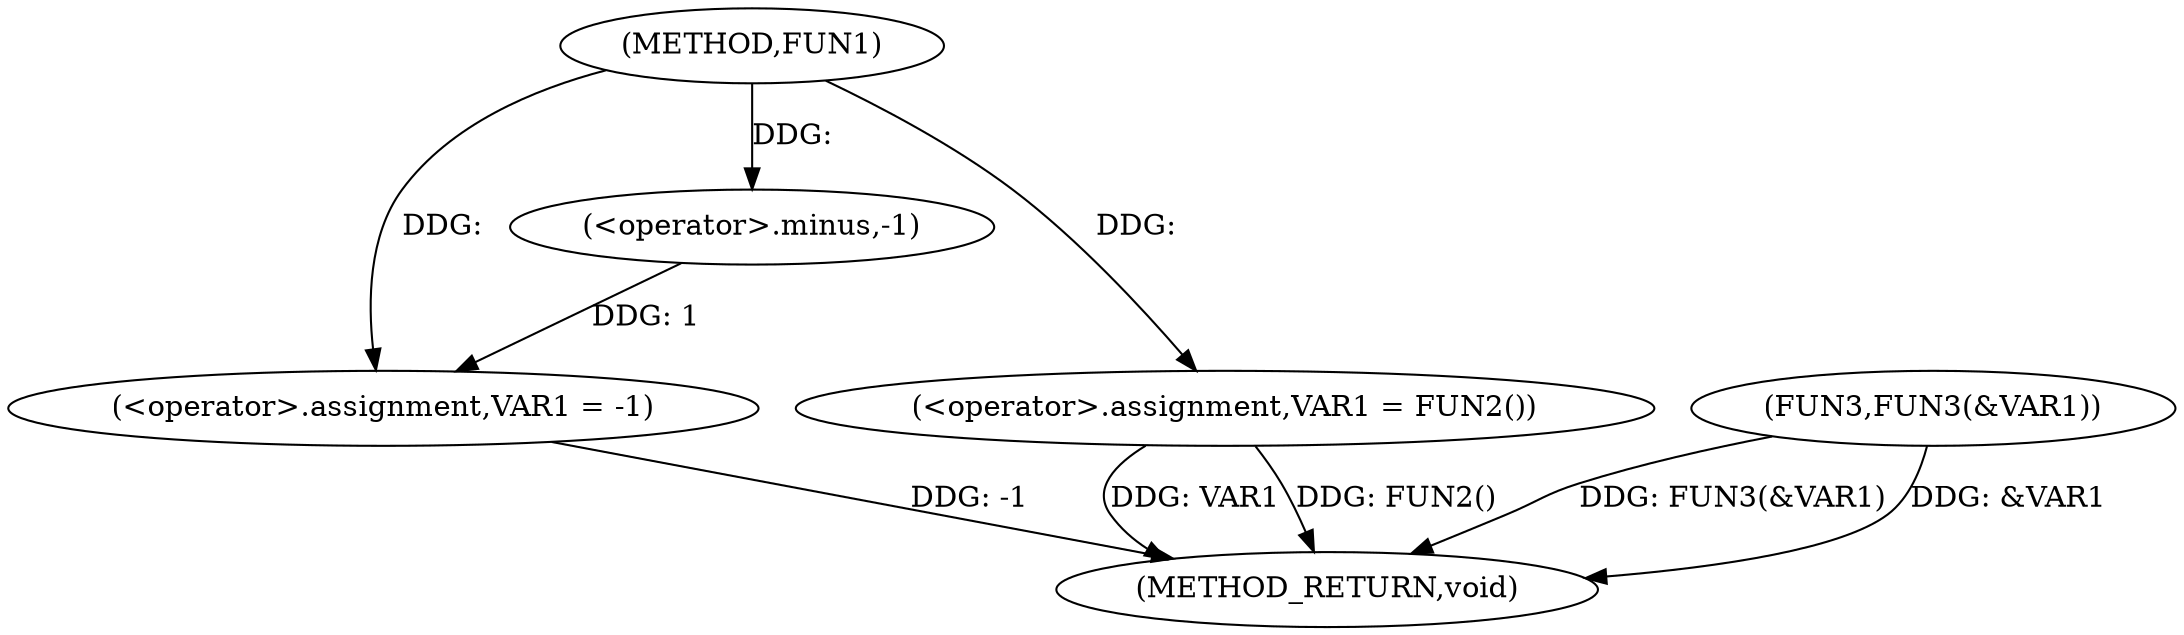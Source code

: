 digraph FUN1 {  
"1000100" [label = "(METHOD,FUN1)" ]
"1000113" [label = "(METHOD_RETURN,void)" ]
"1000103" [label = "(<operator>.assignment,VAR1 = -1)" ]
"1000105" [label = "(<operator>.minus,-1)" ]
"1000107" [label = "(<operator>.assignment,VAR1 = FUN2())" ]
"1000110" [label = "(FUN3,FUN3(&VAR1))" ]
  "1000107" -> "1000113"  [ label = "DDG: VAR1"] 
  "1000103" -> "1000113"  [ label = "DDG: -1"] 
  "1000110" -> "1000113"  [ label = "DDG: FUN3(&VAR1)"] 
  "1000110" -> "1000113"  [ label = "DDG: &VAR1"] 
  "1000107" -> "1000113"  [ label = "DDG: FUN2()"] 
  "1000105" -> "1000103"  [ label = "DDG: 1"] 
  "1000100" -> "1000103"  [ label = "DDG: "] 
  "1000100" -> "1000105"  [ label = "DDG: "] 
  "1000100" -> "1000107"  [ label = "DDG: "] 
}
